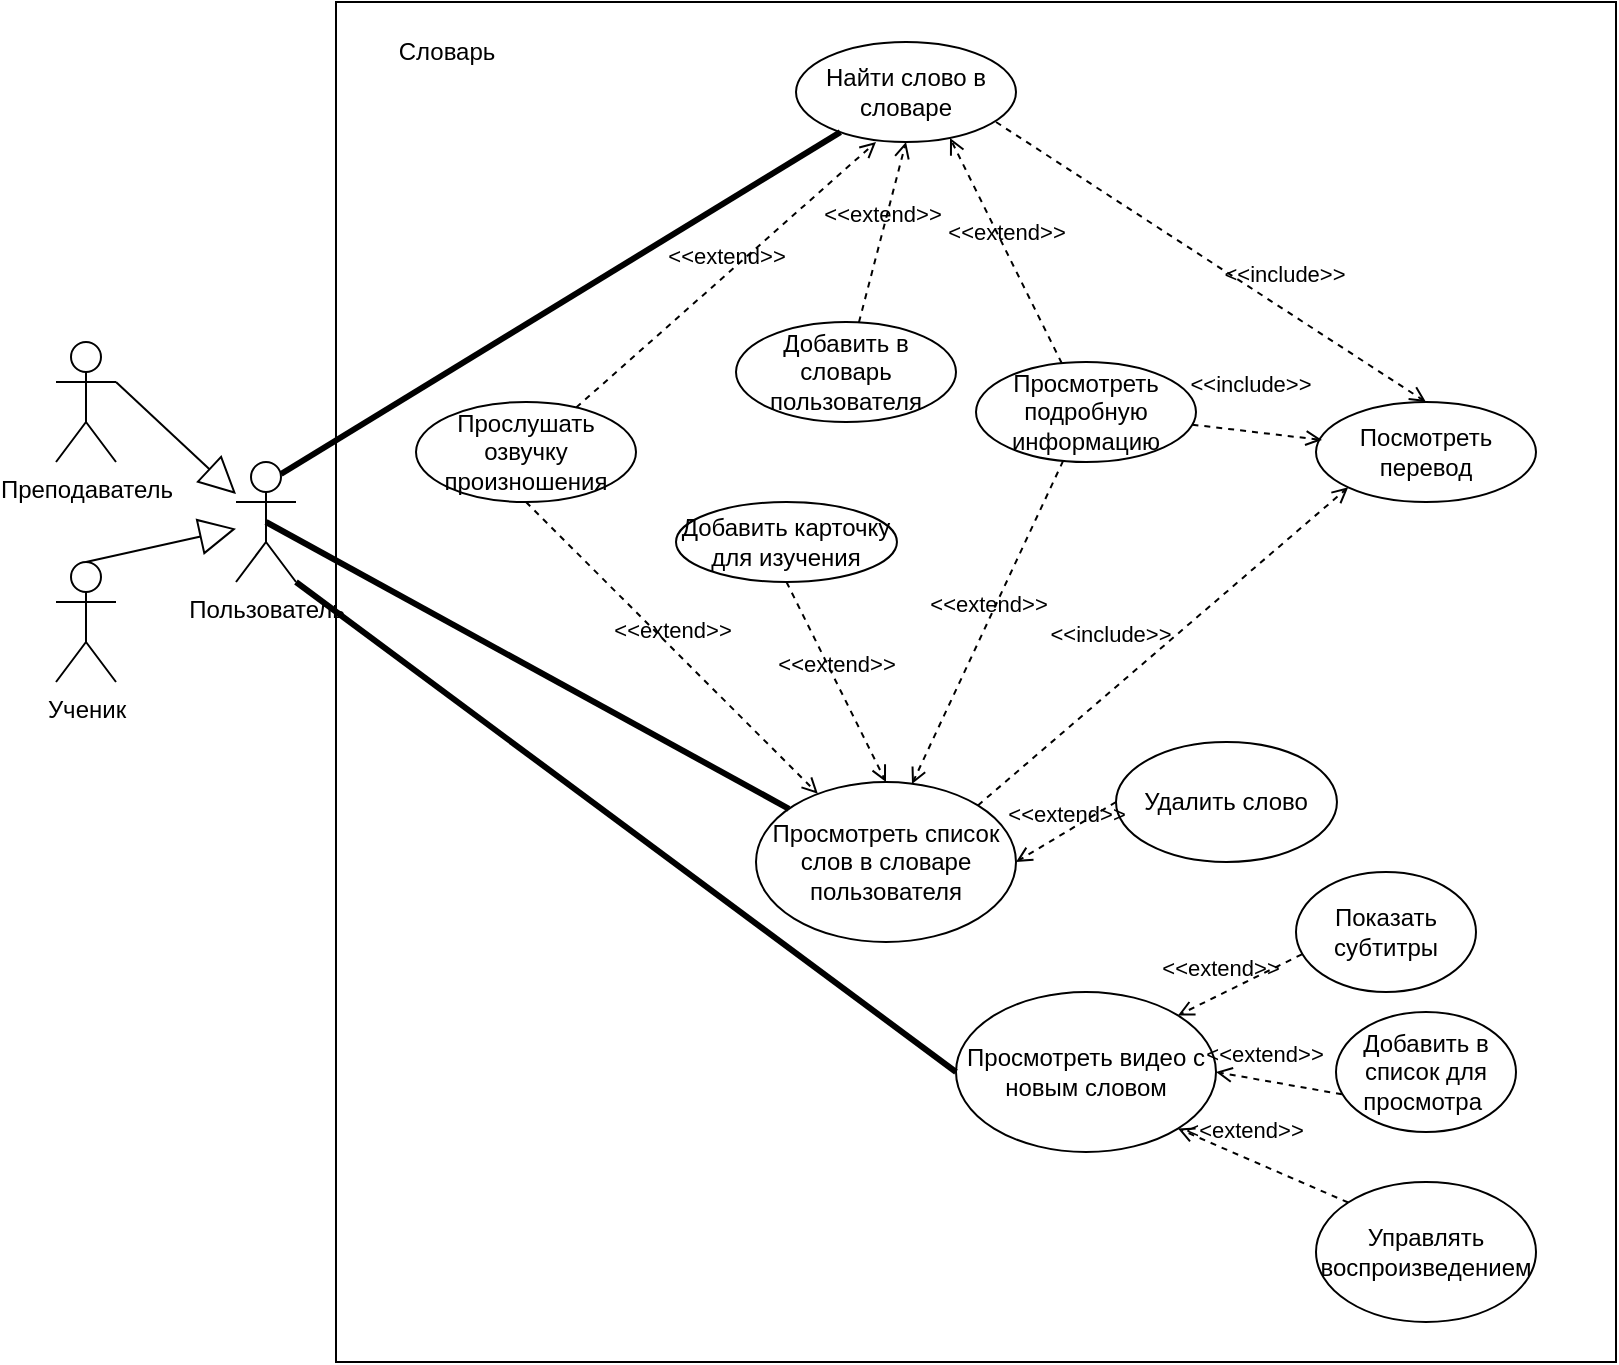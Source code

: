<mxfile version="21.6.9">
  <diagram name="Use Case" id="GsafdduO3UDt6O9Ak9h9">
    <mxGraphModel dx="949" dy="560" grid="1" gridSize="10" guides="1" tooltips="1" connect="1" arrows="1" fold="1" page="1" pageScale="1" pageWidth="827" pageHeight="1169" math="0" shadow="0">
      <root>
        <mxCell id="0" />
        <mxCell id="1" parent="0" />
        <mxCell id="NTmXgD8xPznCiHF7ulyd-40" value="" style="rounded=0;whiteSpace=wrap;html=1;" parent="1" vertex="1">
          <mxGeometry x="170" y="10" width="640" height="680" as="geometry" />
        </mxCell>
        <mxCell id="NTmXgD8xPznCiHF7ulyd-1" value="Преподаватель&lt;br&gt;" style="shape=umlActor;verticalLabelPosition=bottom;verticalAlign=top;html=1;" parent="1" vertex="1">
          <mxGeometry x="30" y="180" width="30" height="60" as="geometry" />
        </mxCell>
        <mxCell id="NTmXgD8xPznCiHF7ulyd-2" value="Ученик" style="shape=umlActor;verticalLabelPosition=bottom;verticalAlign=top;html=1;" parent="1" vertex="1">
          <mxGeometry x="30" y="290" width="30" height="60" as="geometry" />
        </mxCell>
        <mxCell id="NTmXgD8xPznCiHF7ulyd-3" value="" style="endArrow=block;endSize=16;endFill=0;html=1;rounded=0;exitX=0.5;exitY=0;exitDx=0;exitDy=0;exitPerimeter=0;" parent="1" source="NTmXgD8xPznCiHF7ulyd-2" target="NTmXgD8xPznCiHF7ulyd-4" edge="1">
          <mxGeometry width="160" relative="1" as="geometry">
            <mxPoint x="330" y="290" as="sourcePoint" />
            <mxPoint x="150" y="230" as="targetPoint" />
          </mxGeometry>
        </mxCell>
        <mxCell id="NTmXgD8xPznCiHF7ulyd-4" value="Пользователь&lt;br&gt;" style="shape=umlActor;verticalLabelPosition=bottom;verticalAlign=top;html=1;" parent="1" vertex="1">
          <mxGeometry x="120" y="240" width="30" height="60" as="geometry" />
        </mxCell>
        <mxCell id="NTmXgD8xPznCiHF7ulyd-5" value="" style="endArrow=block;endSize=16;endFill=0;html=1;rounded=0;exitX=1;exitY=0.333;exitDx=0;exitDy=0;exitPerimeter=0;" parent="1" source="NTmXgD8xPznCiHF7ulyd-1" target="NTmXgD8xPznCiHF7ulyd-4" edge="1">
          <mxGeometry width="160" relative="1" as="geometry">
            <mxPoint x="55" y="320" as="sourcePoint" />
            <mxPoint x="130" y="210" as="targetPoint" />
          </mxGeometry>
        </mxCell>
        <mxCell id="NTmXgD8xPznCiHF7ulyd-6" value="Найти слово в словаре" style="ellipse;whiteSpace=wrap;html=1;" parent="1" vertex="1">
          <mxGeometry x="400" y="30" width="110" height="50" as="geometry" />
        </mxCell>
        <mxCell id="NTmXgD8xPznCiHF7ulyd-7" value="" style="endArrow=none;startArrow=none;endFill=0;startFill=0;endSize=8;html=1;verticalAlign=bottom;labelBackgroundColor=none;strokeWidth=3;rounded=0;exitX=0.75;exitY=0.1;exitDx=0;exitDy=0;exitPerimeter=0;" parent="1" source="NTmXgD8xPznCiHF7ulyd-4" target="NTmXgD8xPznCiHF7ulyd-6" edge="1">
          <mxGeometry width="160" relative="1" as="geometry">
            <mxPoint x="170" y="240" as="sourcePoint" />
            <mxPoint x="307.5" y="300" as="targetPoint" />
            <Array as="points" />
          </mxGeometry>
        </mxCell>
        <mxCell id="NTmXgD8xPznCiHF7ulyd-13" value="Прослушать озвучку произношения" style="ellipse;whiteSpace=wrap;html=1;" parent="1" vertex="1">
          <mxGeometry x="210" y="210" width="110" height="50" as="geometry" />
        </mxCell>
        <mxCell id="NTmXgD8xPznCiHF7ulyd-14" value="&amp;lt;&amp;lt;extend&amp;gt;&amp;gt;" style="html=1;verticalAlign=bottom;labelBackgroundColor=none;endArrow=open;endFill=0;dashed=1;rounded=0;" parent="1" source="NTmXgD8xPznCiHF7ulyd-13" edge="1">
          <mxGeometry width="160" relative="1" as="geometry">
            <mxPoint x="382.0" y="375.5" as="sourcePoint" />
            <mxPoint x="440" y="80" as="targetPoint" />
          </mxGeometry>
        </mxCell>
        <mxCell id="NTmXgD8xPznCiHF7ulyd-15" value="Добавить в словарь пользователя" style="ellipse;whiteSpace=wrap;html=1;" parent="1" vertex="1">
          <mxGeometry x="370" y="170" width="110" height="50" as="geometry" />
        </mxCell>
        <mxCell id="NTmXgD8xPznCiHF7ulyd-16" value="&amp;lt;&amp;lt;extend&amp;gt;&amp;gt;" style="html=1;verticalAlign=bottom;labelBackgroundColor=none;endArrow=open;endFill=0;dashed=1;rounded=0;entryX=0.5;entryY=1;entryDx=0;entryDy=0;" parent="1" source="NTmXgD8xPznCiHF7ulyd-15" target="NTmXgD8xPznCiHF7ulyd-6" edge="1">
          <mxGeometry width="160" relative="1" as="geometry">
            <mxPoint x="492.0" y="396.5" as="sourcePoint" />
            <mxPoint x="577.99" y="90" as="targetPoint" />
          </mxGeometry>
        </mxCell>
        <mxCell id="NTmXgD8xPznCiHF7ulyd-17" value="Просмотреть подробную информацию" style="ellipse;whiteSpace=wrap;html=1;" parent="1" vertex="1">
          <mxGeometry x="490" y="190" width="110" height="50" as="geometry" />
        </mxCell>
        <mxCell id="NTmXgD8xPznCiHF7ulyd-18" value="&amp;lt;&amp;lt;extend&amp;gt;&amp;gt;" style="html=1;verticalAlign=bottom;labelBackgroundColor=none;endArrow=open;endFill=0;dashed=1;rounded=0;entryX=0.7;entryY=0.96;entryDx=0;entryDy=0;entryPerimeter=0;" parent="1" source="NTmXgD8xPznCiHF7ulyd-17" target="NTmXgD8xPznCiHF7ulyd-6" edge="1">
          <mxGeometry width="160" relative="1" as="geometry">
            <mxPoint x="562" y="455.5" as="sourcePoint" />
            <mxPoint x="635" y="160" as="targetPoint" />
          </mxGeometry>
        </mxCell>
        <mxCell id="NTmXgD8xPznCiHF7ulyd-23" value="Посмотреть перевод" style="ellipse;whiteSpace=wrap;html=1;" parent="1" vertex="1">
          <mxGeometry x="660" y="210" width="110" height="50" as="geometry" />
        </mxCell>
        <mxCell id="NTmXgD8xPznCiHF7ulyd-24" value="&amp;lt;&amp;lt;include&amp;gt;&amp;gt;" style="html=1;verticalAlign=bottom;labelBackgroundColor=none;endArrow=open;endFill=0;dashed=1;rounded=0;entryX=0.5;entryY=0;entryDx=0;entryDy=0;" parent="1" target="NTmXgD8xPznCiHF7ulyd-23" edge="1">
          <mxGeometry x="0.303" y="7" width="160" relative="1" as="geometry">
            <mxPoint x="500" y="70" as="sourcePoint" />
            <mxPoint x="575.11" y="162.32" as="targetPoint" />
            <Array as="points" />
            <mxPoint as="offset" />
          </mxGeometry>
        </mxCell>
        <mxCell id="NTmXgD8xPznCiHF7ulyd-25" value="&amp;lt;&amp;lt;include&amp;gt;&amp;gt;" style="html=1;verticalAlign=bottom;labelBackgroundColor=none;endArrow=open;endFill=0;dashed=1;rounded=0;entryX=0.027;entryY=0.38;entryDx=0;entryDy=0;entryPerimeter=0;" parent="1" source="NTmXgD8xPznCiHF7ulyd-17" target="NTmXgD8xPznCiHF7ulyd-23" edge="1">
          <mxGeometry x="-0.176" y="15" width="160" relative="1" as="geometry">
            <mxPoint x="460" y="190" as="sourcePoint" />
            <mxPoint x="605" y="370" as="targetPoint" />
            <Array as="points" />
            <mxPoint as="offset" />
          </mxGeometry>
        </mxCell>
        <mxCell id="NTmXgD8xPznCiHF7ulyd-26" value="Просмотреть список слов в словаре пользователя" style="ellipse;whiteSpace=wrap;html=1;" parent="1" vertex="1">
          <mxGeometry x="380" y="400" width="130" height="80" as="geometry" />
        </mxCell>
        <mxCell id="NTmXgD8xPznCiHF7ulyd-27" value="" style="endArrow=none;startArrow=none;endFill=0;startFill=0;endSize=8;html=1;verticalAlign=bottom;labelBackgroundColor=none;strokeWidth=3;rounded=0;exitX=0.5;exitY=0.5;exitDx=0;exitDy=0;exitPerimeter=0;" parent="1" source="NTmXgD8xPznCiHF7ulyd-4" target="NTmXgD8xPznCiHF7ulyd-26" edge="1">
          <mxGeometry width="160" relative="1" as="geometry">
            <mxPoint x="160" y="280" as="sourcePoint" />
            <mxPoint x="271.49" y="756.02" as="targetPoint" />
            <Array as="points" />
          </mxGeometry>
        </mxCell>
        <mxCell id="NTmXgD8xPznCiHF7ulyd-29" value="&amp;lt;&amp;lt;extend&amp;gt;&amp;gt;" style="html=1;verticalAlign=bottom;labelBackgroundColor=none;endArrow=open;endFill=0;dashed=1;rounded=0;exitX=0.5;exitY=1;exitDx=0;exitDy=0;" parent="1" source="NTmXgD8xPznCiHF7ulyd-13" target="NTmXgD8xPznCiHF7ulyd-26" edge="1">
          <mxGeometry width="160" relative="1" as="geometry">
            <mxPoint x="291" y="223" as="sourcePoint" />
            <mxPoint x="450" y="90" as="targetPoint" />
          </mxGeometry>
        </mxCell>
        <mxCell id="NTmXgD8xPznCiHF7ulyd-30" value="Добавить карточку для изучения" style="ellipse;whiteSpace=wrap;html=1;" parent="1" vertex="1">
          <mxGeometry x="340" y="260" width="110.48" height="40" as="geometry" />
        </mxCell>
        <mxCell id="NTmXgD8xPznCiHF7ulyd-31" value="&amp;lt;&amp;lt;extend&amp;gt;&amp;gt;" style="html=1;verticalAlign=bottom;labelBackgroundColor=none;endArrow=open;endFill=0;dashed=1;rounded=0;exitX=0.5;exitY=1;exitDx=0;exitDy=0;entryX=0.5;entryY=0;entryDx=0;entryDy=0;" parent="1" source="NTmXgD8xPznCiHF7ulyd-30" target="NTmXgD8xPznCiHF7ulyd-26" edge="1">
          <mxGeometry width="160" relative="1" as="geometry">
            <mxPoint x="431.48" y="293" as="sourcePoint" />
            <mxPoint x="460.003" y="423.2" as="targetPoint" />
          </mxGeometry>
        </mxCell>
        <mxCell id="NTmXgD8xPznCiHF7ulyd-33" value="&amp;lt;&amp;lt;extend&amp;gt;&amp;gt;" style="html=1;verticalAlign=bottom;labelBackgroundColor=none;endArrow=open;endFill=0;dashed=1;rounded=0;entryX=0.6;entryY=0.013;entryDx=0;entryDy=0;entryPerimeter=0;" parent="1" source="NTmXgD8xPznCiHF7ulyd-17" target="NTmXgD8xPznCiHF7ulyd-26" edge="1">
          <mxGeometry width="160" relative="1" as="geometry">
            <mxPoint x="405" y="310" as="sourcePoint" />
            <mxPoint x="460" y="400" as="targetPoint" />
          </mxGeometry>
        </mxCell>
        <mxCell id="NTmXgD8xPznCiHF7ulyd-34" value="&amp;lt;&amp;lt;include&amp;gt;&amp;gt;" style="html=1;verticalAlign=bottom;labelBackgroundColor=none;endArrow=open;endFill=0;dashed=1;rounded=0;entryX=0;entryY=1;entryDx=0;entryDy=0;exitX=1;exitY=0;exitDx=0;exitDy=0;" parent="1" source="NTmXgD8xPznCiHF7ulyd-26" target="NTmXgD8xPznCiHF7ulyd-23" edge="1">
          <mxGeometry x="-0.176" y="15" width="160" relative="1" as="geometry">
            <mxPoint x="608" y="231" as="sourcePoint" />
            <mxPoint x="673" y="239" as="targetPoint" />
            <Array as="points" />
            <mxPoint as="offset" />
          </mxGeometry>
        </mxCell>
        <mxCell id="NTmXgD8xPznCiHF7ulyd-35" value="Удалить слово" style="ellipse;whiteSpace=wrap;html=1;" parent="1" vertex="1">
          <mxGeometry x="560.0" y="380" width="110.48" height="60" as="geometry" />
        </mxCell>
        <mxCell id="NTmXgD8xPznCiHF7ulyd-39" value="&amp;lt;&amp;lt;extend&amp;gt;&amp;gt;" style="html=1;verticalAlign=bottom;labelBackgroundColor=none;endArrow=open;endFill=0;dashed=1;rounded=0;entryX=1;entryY=0.5;entryDx=0;entryDy=0;exitX=0;exitY=0.5;exitDx=0;exitDy=0;" parent="1" source="NTmXgD8xPznCiHF7ulyd-35" target="NTmXgD8xPznCiHF7ulyd-26" edge="1">
          <mxGeometry width="160" relative="1" as="geometry">
            <mxPoint x="610" y="400" as="sourcePoint" />
            <mxPoint x="620" y="440" as="targetPoint" />
          </mxGeometry>
        </mxCell>
        <mxCell id="NTmXgD8xPznCiHF7ulyd-41" value="Словарь" style="text;html=1;align=center;verticalAlign=middle;resizable=0;points=[];autosize=1;strokeColor=none;fillColor=none;" parent="1" vertex="1">
          <mxGeometry x="190" y="20" width="70" height="30" as="geometry" />
        </mxCell>
        <mxCell id="NTmXgD8xPznCiHF7ulyd-42" value="Просмотреть видео с новым словом" style="ellipse;whiteSpace=wrap;html=1;" parent="1" vertex="1">
          <mxGeometry x="480" y="505" width="130" height="80" as="geometry" />
        </mxCell>
        <mxCell id="NTmXgD8xPznCiHF7ulyd-43" value="" style="endArrow=none;startArrow=none;endFill=0;startFill=0;endSize=8;html=1;verticalAlign=bottom;labelBackgroundColor=none;strokeWidth=3;rounded=0;exitX=1;exitY=1;exitDx=0;exitDy=0;exitPerimeter=0;entryX=0;entryY=0.5;entryDx=0;entryDy=0;" parent="1" source="NTmXgD8xPznCiHF7ulyd-4" target="NTmXgD8xPznCiHF7ulyd-42" edge="1">
          <mxGeometry width="160" relative="1" as="geometry">
            <mxPoint x="130" y="340" as="sourcePoint" />
            <mxPoint x="256.49" y="836.02" as="targetPoint" />
            <Array as="points" />
          </mxGeometry>
        </mxCell>
        <mxCell id="NTmXgD8xPznCiHF7ulyd-45" value="Показать&lt;br&gt;субтитры" style="ellipse;whiteSpace=wrap;html=1;" parent="1" vertex="1">
          <mxGeometry x="650" y="445" width="90" height="60" as="geometry" />
        </mxCell>
        <mxCell id="NTmXgD8xPznCiHF7ulyd-46" value="&amp;lt;&amp;lt;extend&amp;gt;&amp;gt;" style="html=1;verticalAlign=bottom;labelBackgroundColor=none;endArrow=open;endFill=0;dashed=1;rounded=0;exitX=0.033;exitY=0.686;exitDx=0;exitDy=0;exitPerimeter=0;entryX=1;entryY=0;entryDx=0;entryDy=0;" parent="1" source="NTmXgD8xPznCiHF7ulyd-45" target="NTmXgD8xPznCiHF7ulyd-42" edge="1">
          <mxGeometry x="0.266" y="-4" width="160" relative="1" as="geometry">
            <mxPoint x="569.04" y="510" as="sourcePoint" />
            <mxPoint x="640" y="540" as="targetPoint" />
            <mxPoint as="offset" />
          </mxGeometry>
        </mxCell>
        <mxCell id="NTmXgD8xPznCiHF7ulyd-48" value="Добавить в список для просмотра&amp;nbsp;" style="ellipse;whiteSpace=wrap;html=1;" parent="1" vertex="1">
          <mxGeometry x="670" y="515" width="90" height="60" as="geometry" />
        </mxCell>
        <mxCell id="NTmXgD8xPznCiHF7ulyd-49" value="&amp;lt;&amp;lt;extend&amp;gt;&amp;gt;" style="html=1;verticalAlign=bottom;labelBackgroundColor=none;endArrow=open;endFill=0;dashed=1;rounded=0;exitX=0.033;exitY=0.686;exitDx=0;exitDy=0;exitPerimeter=0;entryX=1;entryY=0.5;entryDx=0;entryDy=0;" parent="1" source="NTmXgD8xPznCiHF7ulyd-48" target="NTmXgD8xPznCiHF7ulyd-42" edge="1">
          <mxGeometry x="0.266" y="-4" width="160" relative="1" as="geometry">
            <mxPoint x="599.04" y="570" as="sourcePoint" />
            <mxPoint x="601" y="560" as="targetPoint" />
            <mxPoint as="offset" />
          </mxGeometry>
        </mxCell>
        <mxCell id="NTmXgD8xPznCiHF7ulyd-50" value="Управлять воспроизведением" style="ellipse;whiteSpace=wrap;html=1;" parent="1" vertex="1">
          <mxGeometry x="660" y="600" width="110" height="70" as="geometry" />
        </mxCell>
        <mxCell id="NTmXgD8xPznCiHF7ulyd-51" value="&amp;lt;&amp;lt;extend&amp;gt;&amp;gt;" style="html=1;verticalAlign=bottom;labelBackgroundColor=none;endArrow=open;endFill=0;dashed=1;rounded=0;exitX=0;exitY=0;exitDx=0;exitDy=0;entryX=1;entryY=1;entryDx=0;entryDy=0;" parent="1" source="NTmXgD8xPznCiHF7ulyd-50" target="NTmXgD8xPznCiHF7ulyd-42" edge="1">
          <mxGeometry x="0.266" y="-4" width="160" relative="1" as="geometry">
            <mxPoint x="608.08" y="630" as="sourcePoint" />
            <mxPoint x="610.002" y="588.284" as="targetPoint" />
            <mxPoint as="offset" />
          </mxGeometry>
        </mxCell>
      </root>
    </mxGraphModel>
  </diagram>
</mxfile>
